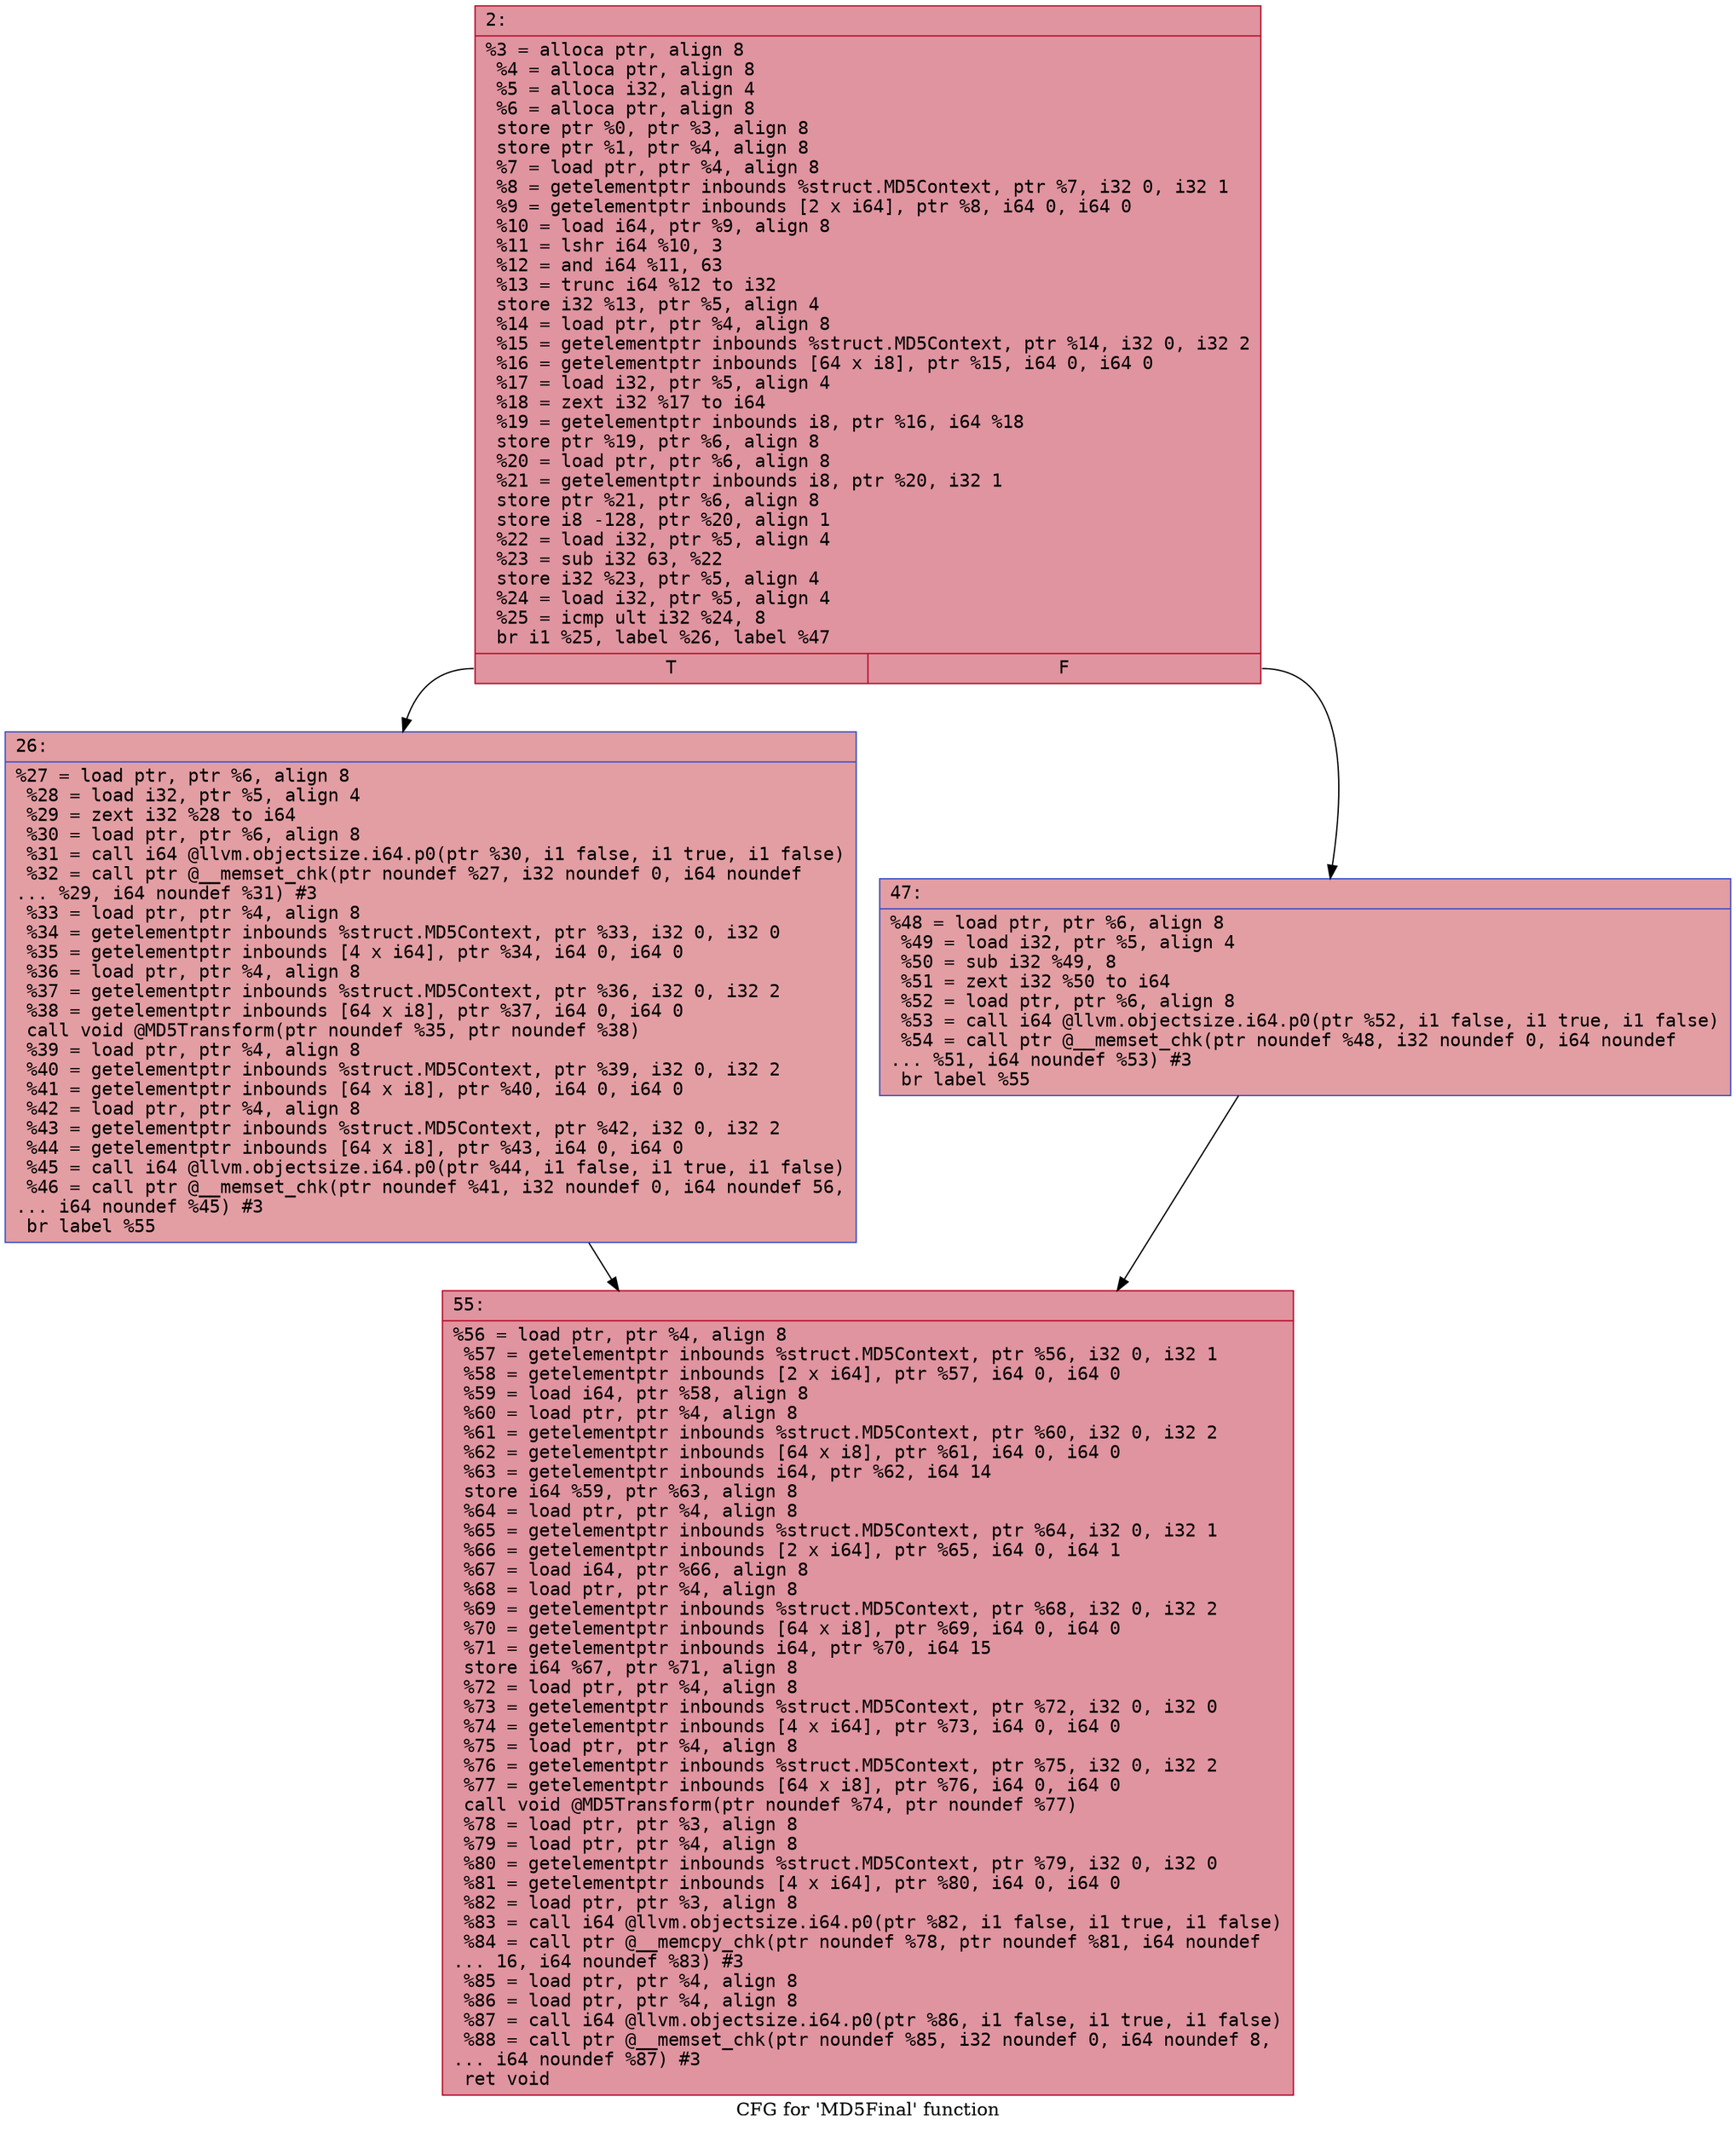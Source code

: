 digraph "CFG for 'MD5Final' function" {
	label="CFG for 'MD5Final' function";

	Node0x600002426440 [shape=record,color="#b70d28ff", style=filled, fillcolor="#b70d2870" fontname="Courier",label="{2:\l|  %3 = alloca ptr, align 8\l  %4 = alloca ptr, align 8\l  %5 = alloca i32, align 4\l  %6 = alloca ptr, align 8\l  store ptr %0, ptr %3, align 8\l  store ptr %1, ptr %4, align 8\l  %7 = load ptr, ptr %4, align 8\l  %8 = getelementptr inbounds %struct.MD5Context, ptr %7, i32 0, i32 1\l  %9 = getelementptr inbounds [2 x i64], ptr %8, i64 0, i64 0\l  %10 = load i64, ptr %9, align 8\l  %11 = lshr i64 %10, 3\l  %12 = and i64 %11, 63\l  %13 = trunc i64 %12 to i32\l  store i32 %13, ptr %5, align 4\l  %14 = load ptr, ptr %4, align 8\l  %15 = getelementptr inbounds %struct.MD5Context, ptr %14, i32 0, i32 2\l  %16 = getelementptr inbounds [64 x i8], ptr %15, i64 0, i64 0\l  %17 = load i32, ptr %5, align 4\l  %18 = zext i32 %17 to i64\l  %19 = getelementptr inbounds i8, ptr %16, i64 %18\l  store ptr %19, ptr %6, align 8\l  %20 = load ptr, ptr %6, align 8\l  %21 = getelementptr inbounds i8, ptr %20, i32 1\l  store ptr %21, ptr %6, align 8\l  store i8 -128, ptr %20, align 1\l  %22 = load i32, ptr %5, align 4\l  %23 = sub i32 63, %22\l  store i32 %23, ptr %5, align 4\l  %24 = load i32, ptr %5, align 4\l  %25 = icmp ult i32 %24, 8\l  br i1 %25, label %26, label %47\l|{<s0>T|<s1>F}}"];
	Node0x600002426440:s0 -> Node0x600002426490[tooltip="2 -> 26\nProbability 50.00%" ];
	Node0x600002426440:s1 -> Node0x6000024264e0[tooltip="2 -> 47\nProbability 50.00%" ];
	Node0x600002426490 [shape=record,color="#3d50c3ff", style=filled, fillcolor="#be242e70" fontname="Courier",label="{26:\l|  %27 = load ptr, ptr %6, align 8\l  %28 = load i32, ptr %5, align 4\l  %29 = zext i32 %28 to i64\l  %30 = load ptr, ptr %6, align 8\l  %31 = call i64 @llvm.objectsize.i64.p0(ptr %30, i1 false, i1 true, i1 false)\l  %32 = call ptr @__memset_chk(ptr noundef %27, i32 noundef 0, i64 noundef\l... %29, i64 noundef %31) #3\l  %33 = load ptr, ptr %4, align 8\l  %34 = getelementptr inbounds %struct.MD5Context, ptr %33, i32 0, i32 0\l  %35 = getelementptr inbounds [4 x i64], ptr %34, i64 0, i64 0\l  %36 = load ptr, ptr %4, align 8\l  %37 = getelementptr inbounds %struct.MD5Context, ptr %36, i32 0, i32 2\l  %38 = getelementptr inbounds [64 x i8], ptr %37, i64 0, i64 0\l  call void @MD5Transform(ptr noundef %35, ptr noundef %38)\l  %39 = load ptr, ptr %4, align 8\l  %40 = getelementptr inbounds %struct.MD5Context, ptr %39, i32 0, i32 2\l  %41 = getelementptr inbounds [64 x i8], ptr %40, i64 0, i64 0\l  %42 = load ptr, ptr %4, align 8\l  %43 = getelementptr inbounds %struct.MD5Context, ptr %42, i32 0, i32 2\l  %44 = getelementptr inbounds [64 x i8], ptr %43, i64 0, i64 0\l  %45 = call i64 @llvm.objectsize.i64.p0(ptr %44, i1 false, i1 true, i1 false)\l  %46 = call ptr @__memset_chk(ptr noundef %41, i32 noundef 0, i64 noundef 56,\l... i64 noundef %45) #3\l  br label %55\l}"];
	Node0x600002426490 -> Node0x600002426530[tooltip="26 -> 55\nProbability 100.00%" ];
	Node0x6000024264e0 [shape=record,color="#3d50c3ff", style=filled, fillcolor="#be242e70" fontname="Courier",label="{47:\l|  %48 = load ptr, ptr %6, align 8\l  %49 = load i32, ptr %5, align 4\l  %50 = sub i32 %49, 8\l  %51 = zext i32 %50 to i64\l  %52 = load ptr, ptr %6, align 8\l  %53 = call i64 @llvm.objectsize.i64.p0(ptr %52, i1 false, i1 true, i1 false)\l  %54 = call ptr @__memset_chk(ptr noundef %48, i32 noundef 0, i64 noundef\l... %51, i64 noundef %53) #3\l  br label %55\l}"];
	Node0x6000024264e0 -> Node0x600002426530[tooltip="47 -> 55\nProbability 100.00%" ];
	Node0x600002426530 [shape=record,color="#b70d28ff", style=filled, fillcolor="#b70d2870" fontname="Courier",label="{55:\l|  %56 = load ptr, ptr %4, align 8\l  %57 = getelementptr inbounds %struct.MD5Context, ptr %56, i32 0, i32 1\l  %58 = getelementptr inbounds [2 x i64], ptr %57, i64 0, i64 0\l  %59 = load i64, ptr %58, align 8\l  %60 = load ptr, ptr %4, align 8\l  %61 = getelementptr inbounds %struct.MD5Context, ptr %60, i32 0, i32 2\l  %62 = getelementptr inbounds [64 x i8], ptr %61, i64 0, i64 0\l  %63 = getelementptr inbounds i64, ptr %62, i64 14\l  store i64 %59, ptr %63, align 8\l  %64 = load ptr, ptr %4, align 8\l  %65 = getelementptr inbounds %struct.MD5Context, ptr %64, i32 0, i32 1\l  %66 = getelementptr inbounds [2 x i64], ptr %65, i64 0, i64 1\l  %67 = load i64, ptr %66, align 8\l  %68 = load ptr, ptr %4, align 8\l  %69 = getelementptr inbounds %struct.MD5Context, ptr %68, i32 0, i32 2\l  %70 = getelementptr inbounds [64 x i8], ptr %69, i64 0, i64 0\l  %71 = getelementptr inbounds i64, ptr %70, i64 15\l  store i64 %67, ptr %71, align 8\l  %72 = load ptr, ptr %4, align 8\l  %73 = getelementptr inbounds %struct.MD5Context, ptr %72, i32 0, i32 0\l  %74 = getelementptr inbounds [4 x i64], ptr %73, i64 0, i64 0\l  %75 = load ptr, ptr %4, align 8\l  %76 = getelementptr inbounds %struct.MD5Context, ptr %75, i32 0, i32 2\l  %77 = getelementptr inbounds [64 x i8], ptr %76, i64 0, i64 0\l  call void @MD5Transform(ptr noundef %74, ptr noundef %77)\l  %78 = load ptr, ptr %3, align 8\l  %79 = load ptr, ptr %4, align 8\l  %80 = getelementptr inbounds %struct.MD5Context, ptr %79, i32 0, i32 0\l  %81 = getelementptr inbounds [4 x i64], ptr %80, i64 0, i64 0\l  %82 = load ptr, ptr %3, align 8\l  %83 = call i64 @llvm.objectsize.i64.p0(ptr %82, i1 false, i1 true, i1 false)\l  %84 = call ptr @__memcpy_chk(ptr noundef %78, ptr noundef %81, i64 noundef\l... 16, i64 noundef %83) #3\l  %85 = load ptr, ptr %4, align 8\l  %86 = load ptr, ptr %4, align 8\l  %87 = call i64 @llvm.objectsize.i64.p0(ptr %86, i1 false, i1 true, i1 false)\l  %88 = call ptr @__memset_chk(ptr noundef %85, i32 noundef 0, i64 noundef 8,\l... i64 noundef %87) #3\l  ret void\l}"];
}
